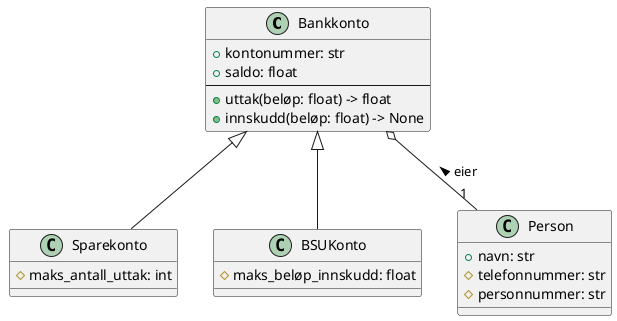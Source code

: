 @startuml bankkonto


class Bankkonto {
    + kontonummer: str
    + saldo: float
    --
    + uttak(beløp: float) -> float
    + innskudd(beløp: float) -> None
}
class Sparekonto{
    # maks_antall_uttak: int
}
class BSUKonto{
    # maks_beløp_innskudd: float
}
class Person{
    + navn: str
    # telefonnummer: str
    # personnummer: str
}

Bankkonto o-- "1" Person : eier <

Bankkonto <|-- Sparekonto
Bankkonto <|-- BSUKonto


@enduml